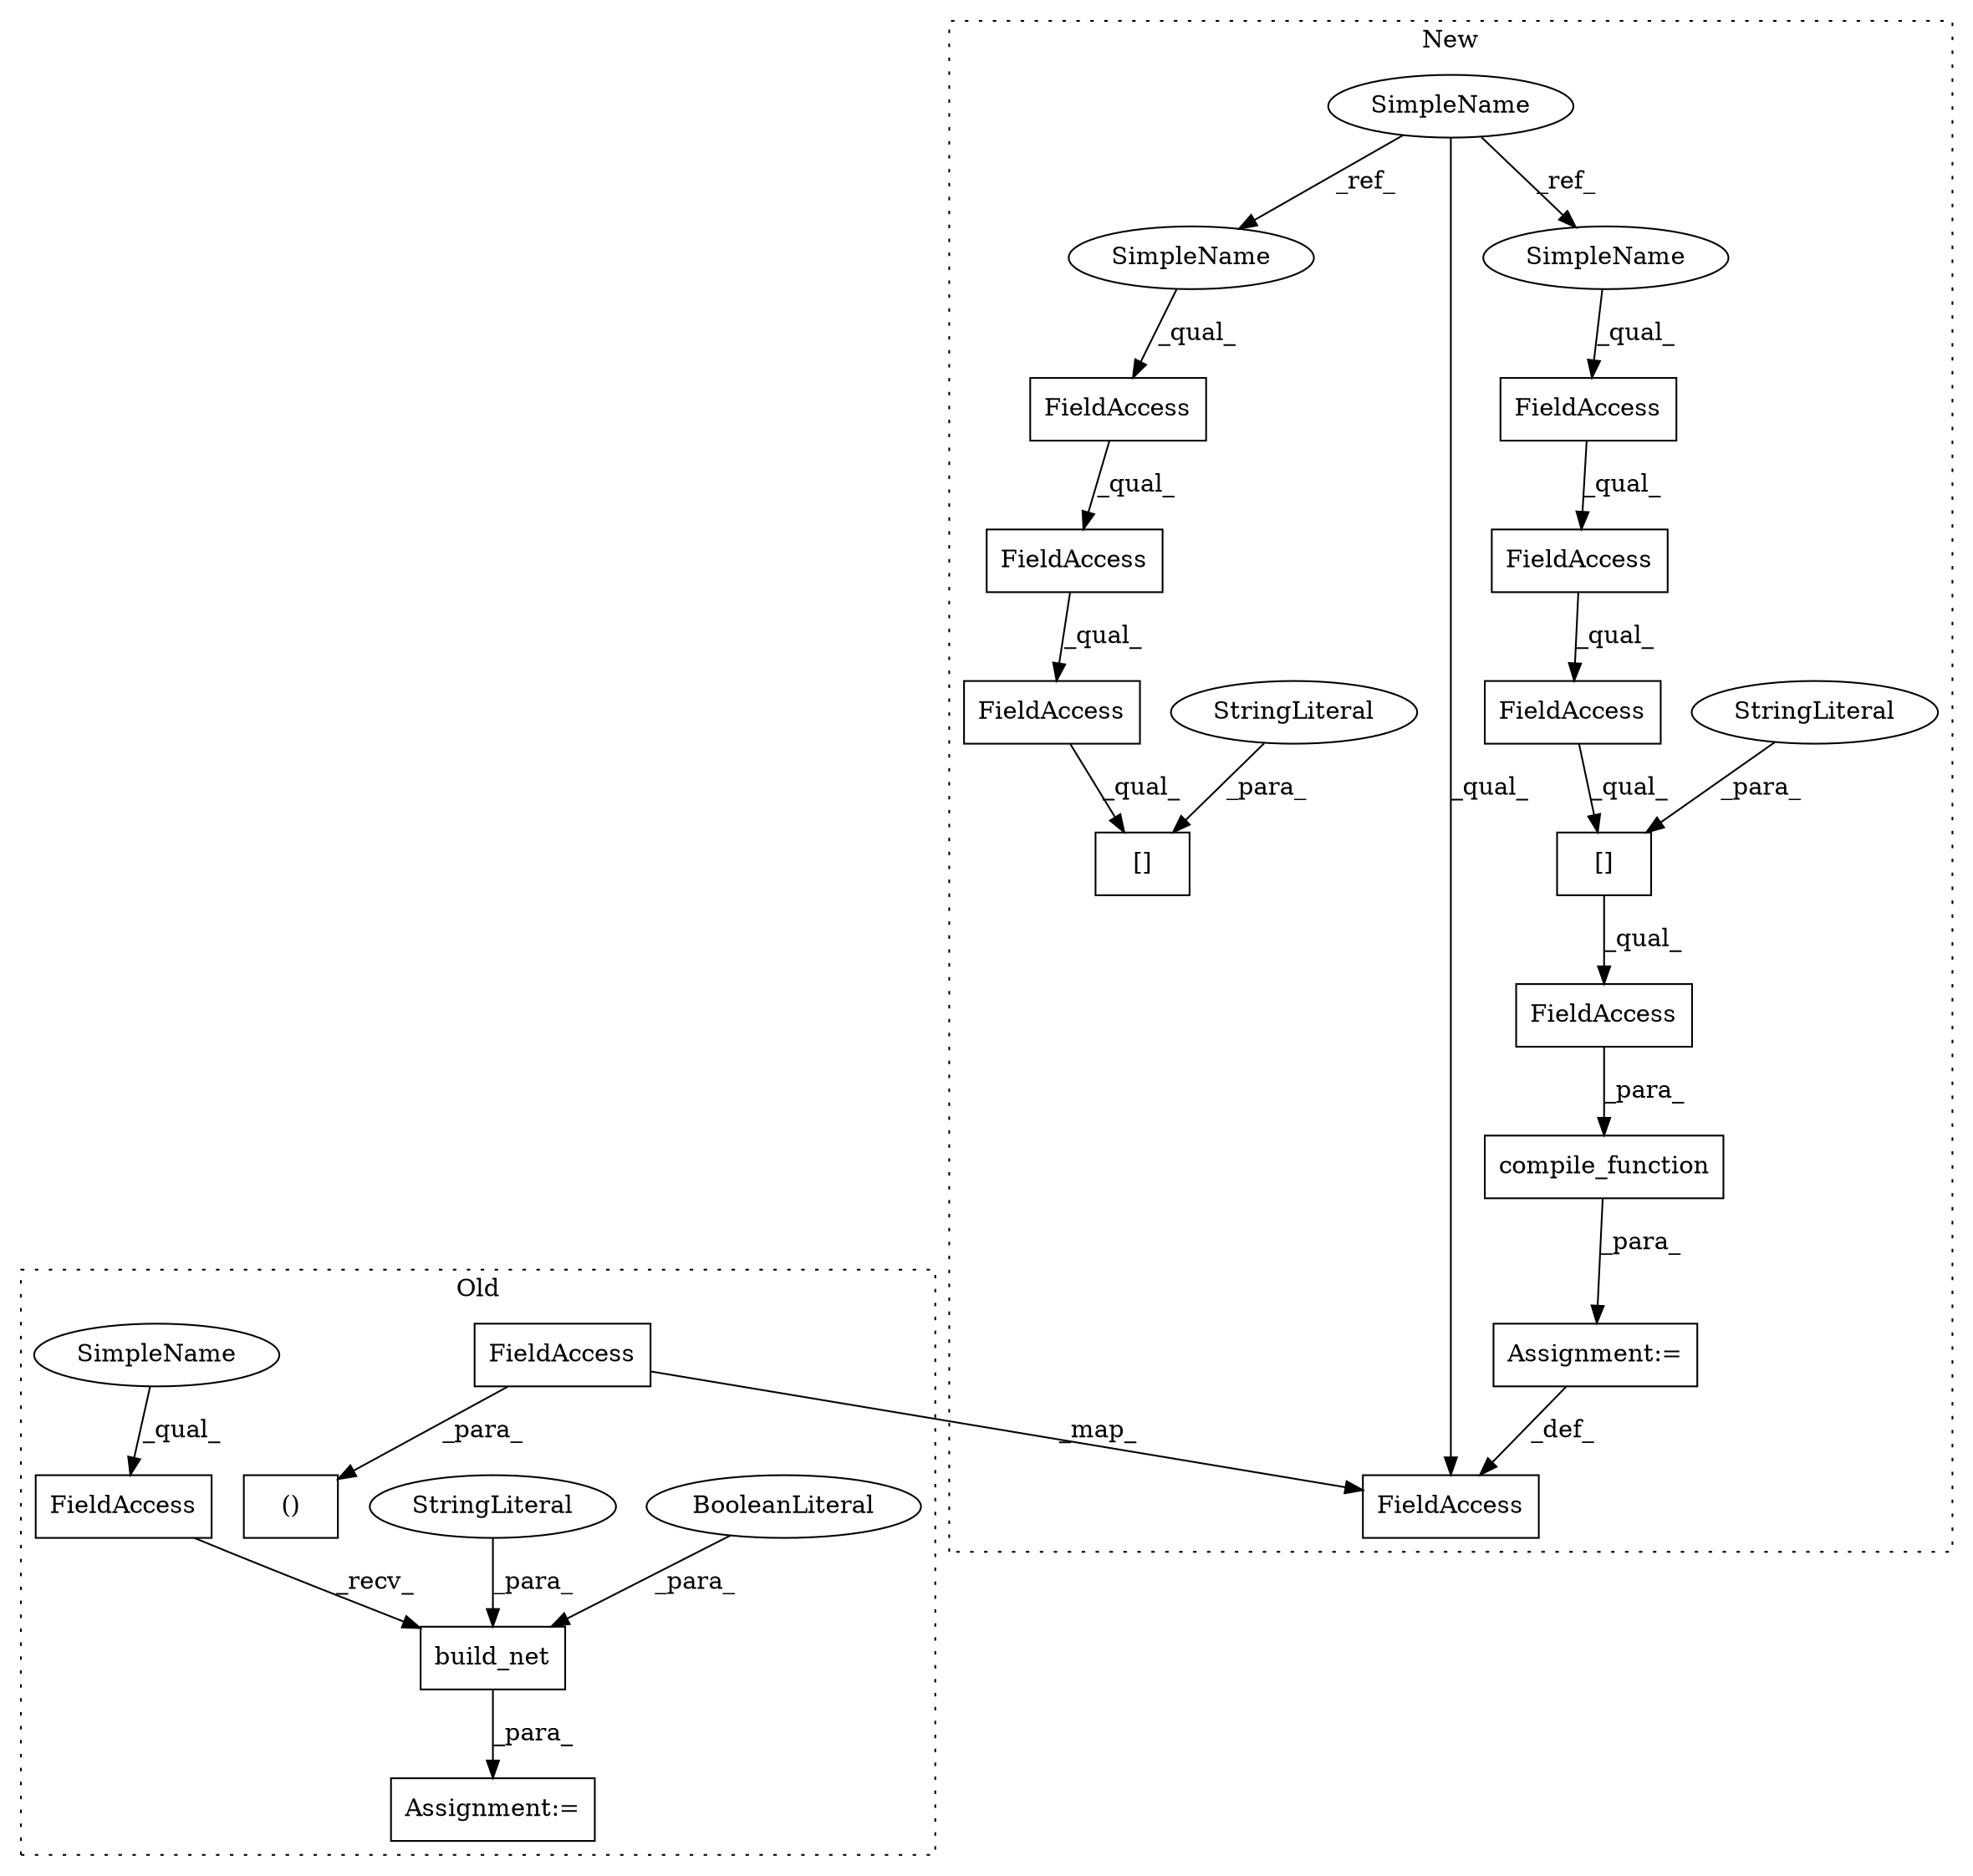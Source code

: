 digraph G {
subgraph cluster0 {
1 [label="build_net" a="32" s="2263,2291" l="10,1" shape="box"];
5 [label="FieldAccess" a="22" s="2254" l="8" shape="box"];
14 [label="BooleanLiteral" a="9" s="2273" l="5" shape="ellipse"];
16 [label="Assignment:=" a="7" s="2252" l="2" shape="box"];
19 [label="StringLiteral" a="45" s="2279" l="12" shape="ellipse"];
20 [label="FieldAccess" a="22" s="2058" l="28" shape="box"];
22 [label="()" a="106" s="2058" l="70" shape="box"];
25 [label="SimpleName" a="42" s="2254" l="4" shape="ellipse"];
label = "Old";
style="dotted";
}
subgraph cluster1 {
2 [label="compile_function" a="32" s="2132,2245" l="17,1" shape="box"];
3 [label="FieldAccess" a="22" s="2149" l="47" shape="box"];
4 [label="[]" a="2" s="2149,2188" l="30,1" shape="box"];
6 [label="FieldAccess" a="22" s="2149" l="29" shape="box"];
7 [label="FieldAccess" a="22" s="2149" l="20" shape="box"];
8 [label="FieldAccess" a="22" s="2149" l="14" shape="box"];
9 [label="SimpleName" a="42" s="1110" l="4" shape="ellipse"];
10 [label="FieldAccess" a="22" s="2197" l="14" shape="box"];
11 [label="FieldAccess" a="22" s="2197" l="20" shape="box"];
12 [label="FieldAccess" a="22" s="2197" l="29" shape="box"];
13 [label="[]" a="2" s="2197,2236" l="30,1" shape="box"];
15 [label="StringLiteral" a="45" s="2179" l="9" shape="ellipse"];
17 [label="Assignment:=" a="7" s="2118" l="1" shape="box"];
18 [label="StringLiteral" a="45" s="2227" l="9" shape="ellipse"];
21 [label="FieldAccess" a="22" s="2090" l="28" shape="box"];
23 [label="SimpleName" a="42" s="2197" l="4" shape="ellipse"];
24 [label="SimpleName" a="42" s="2149" l="4" shape="ellipse"];
label = "New";
style="dotted";
}
1 -> 16 [label="_para_"];
2 -> 17 [label="_para_"];
3 -> 2 [label="_para_"];
4 -> 3 [label="_qual_"];
5 -> 1 [label="_recv_"];
6 -> 4 [label="_qual_"];
7 -> 6 [label="_qual_"];
8 -> 7 [label="_qual_"];
9 -> 24 [label="_ref_"];
9 -> 23 [label="_ref_"];
9 -> 21 [label="_qual_"];
10 -> 11 [label="_qual_"];
11 -> 12 [label="_qual_"];
12 -> 13 [label="_qual_"];
14 -> 1 [label="_para_"];
15 -> 4 [label="_para_"];
17 -> 21 [label="_def_"];
18 -> 13 [label="_para_"];
19 -> 1 [label="_para_"];
20 -> 22 [label="_para_"];
20 -> 21 [label="_map_"];
23 -> 10 [label="_qual_"];
24 -> 8 [label="_qual_"];
25 -> 5 [label="_qual_"];
}